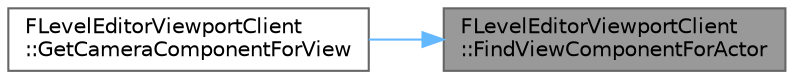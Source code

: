 digraph "FLevelEditorViewportClient::FindViewComponentForActor"
{
 // INTERACTIVE_SVG=YES
 // LATEX_PDF_SIZE
  bgcolor="transparent";
  edge [fontname=Helvetica,fontsize=10,labelfontname=Helvetica,labelfontsize=10];
  node [fontname=Helvetica,fontsize=10,shape=box,height=0.2,width=0.4];
  rankdir="RL";
  Node1 [id="Node000001",label="FLevelEditorViewportClient\l::FindViewComponentForActor",height=0.2,width=0.4,color="gray40", fillcolor="grey60", style="filled", fontcolor="black",tooltip="Find a view component to use for the specified actor."];
  Node1 -> Node2 [id="edge1_Node000001_Node000002",dir="back",color="steelblue1",style="solid",tooltip=" "];
  Node2 [id="Node000002",label="FLevelEditorViewportClient\l::GetCameraComponentForView",height=0.2,width=0.4,color="grey40", fillcolor="white", style="filled",URL="$d4/dc1/classFLevelEditorViewportClient.html#a48b69a5a605372ffb317b15c7fd6dc5c",tooltip="Find the camera component that is driving this viewport, in the following order of preference:"];
}
